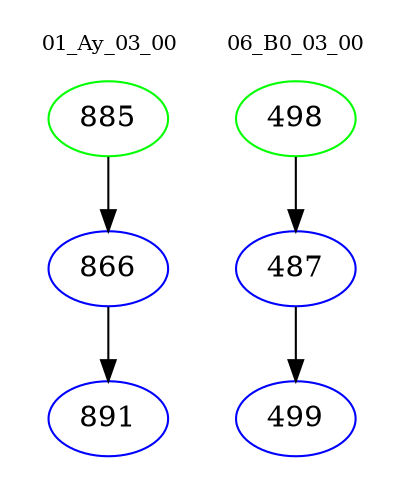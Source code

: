 digraph{
subgraph cluster_0 {
color = white
label = "01_Ay_03_00";
fontsize=10;
T0_885 [label="885", color="green"]
T0_885 -> T0_866 [color="black"]
T0_866 [label="866", color="blue"]
T0_866 -> T0_891 [color="black"]
T0_891 [label="891", color="blue"]
}
subgraph cluster_1 {
color = white
label = "06_B0_03_00";
fontsize=10;
T1_498 [label="498", color="green"]
T1_498 -> T1_487 [color="black"]
T1_487 [label="487", color="blue"]
T1_487 -> T1_499 [color="black"]
T1_499 [label="499", color="blue"]
}
}
